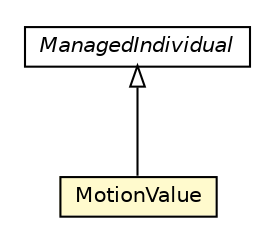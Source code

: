 #!/usr/local/bin/dot
#
# Class diagram 
# Generated by UMLGraph version R5_6-24-gf6e263 (http://www.umlgraph.org/)
#

digraph G {
	edge [fontname="Helvetica",fontsize=10,labelfontname="Helvetica",labelfontsize=10];
	node [fontname="Helvetica",fontsize=10,shape=plaintext];
	nodesep=0.25;
	ranksep=0.5;
	// org.universAAL.middleware.owl.ManagedIndividual
	c5815623 [label=<<table title="org.universAAL.middleware.owl.ManagedIndividual" border="0" cellborder="1" cellspacing="0" cellpadding="2" port="p" href="../../middleware/owl/ManagedIndividual.html">
		<tr><td><table border="0" cellspacing="0" cellpadding="1">
<tr><td align="center" balign="center"><font face="Helvetica-Oblique"> ManagedIndividual </font></td></tr>
		</table></td></tr>
		</table>>, URL="../../middleware/owl/ManagedIndividual.html", fontname="Helvetica", fontcolor="black", fontsize=10.0];
	// org.universAAL.ontology.device.MotionValue
	c5816273 [label=<<table title="org.universAAL.ontology.device.MotionValue" border="0" cellborder="1" cellspacing="0" cellpadding="2" port="p" bgcolor="lemonChiffon" href="./MotionValue.html">
		<tr><td><table border="0" cellspacing="0" cellpadding="1">
<tr><td align="center" balign="center"> MotionValue </td></tr>
		</table></td></tr>
		</table>>, URL="./MotionValue.html", fontname="Helvetica", fontcolor="black", fontsize=10.0];
	//org.universAAL.ontology.device.MotionValue extends org.universAAL.middleware.owl.ManagedIndividual
	c5815623:p -> c5816273:p [dir=back,arrowtail=empty];
}

